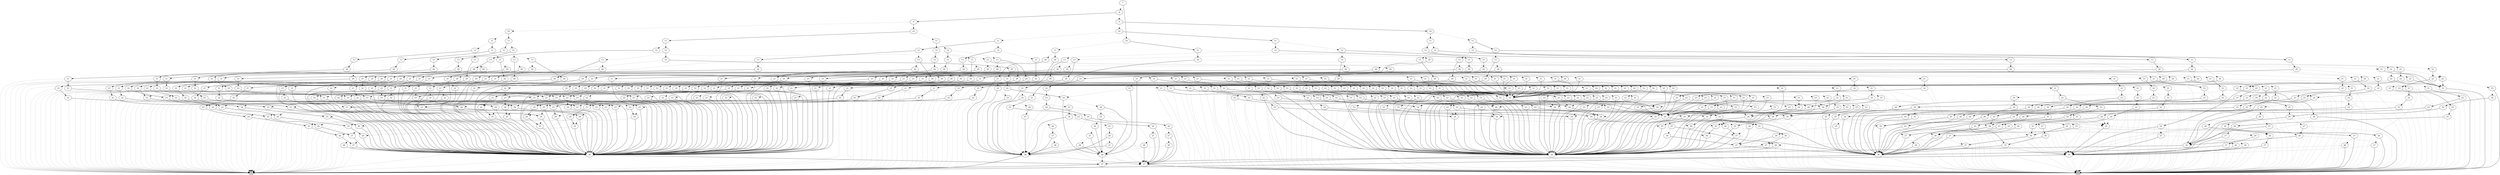 digraph G {
0 [shape=box, label="0", style=filled, shape=box, height=0.3, width=0.3];
1 [shape=box, label="1", style=filled, shape=box, height=0.3, width=0.3];
16579 [label="7"];
16579 -> 16548 [style=dotted];
16579 -> 16578 [style=filled];
16548 [label="8"];
16548 -> 16436 [style=dotted];
16548 -> 16547 [style=filled];
16436 [label="9"];
16436 -> 16380 [style=dotted];
16436 -> 16435 [style=filled];
16380 [label="10"];
16380 -> 16352 [style=dotted];
16380 -> 16379 [style=filled];
16352 [label="11"];
16352 -> 16338 [style=dotted];
16352 -> 16351 [style=filled];
16338 [label="12"];
16338 -> 16330 [style=dotted];
16338 -> 16337 [style=filled];
16330 [label="13"];
16330 -> 16327 [style=dotted];
16330 -> 16329 [style=filled];
16327 [label="20"];
16327 -> 14779 [style=dotted];
16327 -> 16326 [style=filled];
14779 [label="21"];
14779 -> 14772 [style=dotted];
14779 -> 14778 [style=filled];
14772 [label="22"];
14772 -> 14771 [style=dotted];
14772 -> 7104 [style=filled];
14771 [label="23"];
14771 -> 14770 [style=dotted];
14771 -> 7104 [style=filled];
14770 [label="24"];
14770 -> 14769 [style=dotted];
14770 -> 7104 [style=filled];
14769 [label="25"];
14769 -> 14768 [style=dotted];
14769 -> 7104 [style=filled];
14768 [label="26"];
14768 -> 14767 [style=dotted];
14768 -> 7104 [style=filled];
14767 [label="27"];
14767 -> 14693 [style=dotted];
14767 -> 7104 [style=filled];
14693 [label="28"];
14693 -> 0 [style=dotted];
14693 -> 7104 [style=filled];
7104 [label="36"];
7104 -> 0 [style=dotted];
7104 -> 77 [style=filled];
77 [label="37"];
77 -> 1 [style=dotted];
77 -> 0 [style=filled];
14778 [label="22"];
14778 -> 7104 [style=dotted];
14778 -> 14777 [style=filled];
14777 [label="23"];
14777 -> 7104 [style=dotted];
14777 -> 14776 [style=filled];
14776 [label="24"];
14776 -> 14775 [style=dotted];
14776 -> 74 [style=filled];
14775 [label="25"];
14775 -> 14774 [style=dotted];
14775 -> 74 [style=filled];
14774 [label="26"];
14774 -> 7104 [style=dotted];
14774 -> 14773 [style=filled];
14773 [label="27"];
14773 -> 7104 [style=dotted];
14773 -> 74 [style=filled];
74 [label="36"];
74 -> 0 [style=dotted];
74 -> 1 [style=filled];
16326 [label="21"];
16326 -> 16325 [style=dotted];
16326 -> 8288 [style=filled];
16325 [label="22"];
16325 -> 16324 [style=dotted];
16325 -> 8288 [style=filled];
16324 [label="23"];
16324 -> 16323 [style=dotted];
16324 -> 8288 [style=filled];
16323 [label="24"];
16323 -> 16322 [style=dotted];
16323 -> 8288 [style=filled];
16322 [label="25"];
16322 -> 16321 [style=dotted];
16322 -> 8288 [style=filled];
16321 [label="26"];
16321 -> 16320 [style=dotted];
16321 -> 8288 [style=filled];
16320 [label="27"];
16320 -> 16319 [style=dotted];
16320 -> 8288 [style=filled];
16319 [label="28"];
16319 -> 8279 [style=dotted];
16319 -> 8288 [style=filled];
8279 [label="36"];
8279 -> 77 [style=dotted];
8279 -> 1 [style=filled];
8288 [label="36"];
8288 -> 77 [style=dotted];
8288 -> 76 [style=filled];
76 [label="37"];
76 -> 0 [style=dotted];
76 -> 1 [style=filled];
16329 [label="20"];
16329 -> 14795 [style=dotted];
16329 -> 16328 [style=filled];
14795 [label="21"];
14795 -> 14794 [style=dotted];
14795 -> 14778 [style=filled];
14794 [label="22"];
14794 -> 14793 [style=dotted];
14794 -> 7104 [style=filled];
14793 [label="23"];
14793 -> 14792 [style=dotted];
14793 -> 7104 [style=filled];
14792 [label="24"];
14792 -> 14791 [style=dotted];
14792 -> 7104 [style=filled];
14791 [label="25"];
14791 -> 14790 [style=dotted];
14791 -> 7104 [style=filled];
14790 [label="26"];
14790 -> 14789 [style=dotted];
14790 -> 7104 [style=filled];
14789 [label="27"];
14789 -> 0 [style=dotted];
14789 -> 7104 [style=filled];
16328 [label="21"];
16328 -> 15425 [style=dotted];
16328 -> 7324 [style=filled];
15425 [label="22"];
15425 -> 15424 [style=dotted];
15425 -> 7324 [style=filled];
15424 [label="23"];
15424 -> 15423 [style=dotted];
15424 -> 7324 [style=filled];
15423 [label="24"];
15423 -> 15422 [style=dotted];
15423 -> 7324 [style=filled];
15422 [label="25"];
15422 -> 15421 [style=dotted];
15422 -> 7324 [style=filled];
15421 [label="26"];
15421 -> 15420 [style=dotted];
15421 -> 7324 [style=filled];
15420 [label="27"];
15420 -> 1 [style=dotted];
15420 -> 7324 [style=filled];
7324 [label="36"];
7324 -> 1 [style=dotted];
7324 -> 76 [style=filled];
16337 [label="13"];
16337 -> 16333 [style=dotted];
16337 -> 16336 [style=filled];
16333 [label="20"];
16333 -> 14811 [style=dotted];
16333 -> 16332 [style=filled];
14811 [label="21"];
14811 -> 0 [style=dotted];
14811 -> 14810 [style=filled];
14810 [label="22"];
14810 -> 0 [style=dotted];
14810 -> 14809 [style=filled];
14809 [label="23"];
14809 -> 0 [style=dotted];
14809 -> 14808 [style=filled];
14808 [label="24"];
14808 -> 12520 [style=dotted];
14808 -> 14807 [style=filled];
12520 [label="25"];
12520 -> 12519 [style=dotted];
12520 -> 1317 [style=filled];
12519 [label="26"];
12519 -> 0 [style=dotted];
12519 -> 12518 [style=filled];
12518 [label="27"];
12518 -> 0 [style=dotted];
12518 -> 1317 [style=filled];
1317 [label="36"];
1317 -> 0 [style=dotted];
1317 -> 76 [style=filled];
14807 [label="25"];
14807 -> 1317 [style=dotted];
14807 -> 14806 [style=filled];
14806 [label="26"];
14806 -> 1317 [style=dotted];
14806 -> 14805 [style=filled];
14805 [label="27"];
14805 -> 1317 [style=dotted];
14805 -> 74 [style=filled];
16332 [label="21"];
16332 -> 1 [style=dotted];
16332 -> 16331 [style=filled];
16331 [label="22"];
16331 -> 1 [style=dotted];
16331 -> 15964 [style=filled];
15964 [label="23"];
15964 -> 1 [style=dotted];
15964 -> 15731 [style=filled];
15731 [label="24"];
15731 -> 1 [style=dotted];
15731 -> 15572 [style=filled];
15572 [label="25"];
15572 -> 1 [style=dotted];
15572 -> 15479 [style=filled];
15479 [label="26"];
15479 -> 1 [style=dotted];
15479 -> 15420 [style=filled];
16336 [label="20"];
16336 -> 14826 [style=dotted];
16336 -> 16335 [style=filled];
14826 [label="21"];
14826 -> 0 [style=dotted];
14826 -> 14825 [style=filled];
14825 [label="22"];
14825 -> 0 [style=dotted];
14825 -> 14824 [style=filled];
14824 [label="23"];
14824 -> 0 [style=dotted];
14824 -> 14823 [style=filled];
14823 [label="24"];
14823 -> 12520 [style=dotted];
14823 -> 14822 [style=filled];
14822 [label="25"];
14822 -> 1317 [style=dotted];
14822 -> 14821 [style=filled];
14821 [label="26"];
14821 -> 1317 [style=dotted];
14821 -> 14820 [style=filled];
14820 [label="27"];
14820 -> 14819 [style=dotted];
14820 -> 74 [style=filled];
14819 [label="28"];
14819 -> 1317 [style=dotted];
14819 -> 74 [style=filled];
16335 [label="21"];
16335 -> 1 [style=dotted];
16335 -> 16334 [style=filled];
16334 [label="22"];
16334 -> 1 [style=dotted];
16334 -> 15958 [style=filled];
15958 [label="23"];
15958 -> 1 [style=dotted];
15958 -> 15723 [style=filled];
15723 [label="24"];
15723 -> 1 [style=dotted];
15723 -> 15562 [style=filled];
15562 [label="25"];
15562 -> 1 [style=dotted];
15562 -> 15467 [style=filled];
15467 [label="26"];
15467 -> 1 [style=dotted];
15467 -> 15398 [style=filled];
15398 [label="27"];
15398 -> 14703 [style=dotted];
15398 -> 7324 [style=filled];
14703 [label="28"];
14703 -> 1 [style=dotted];
14703 -> 7324 [style=filled];
16351 [label="12"];
16351 -> 16343 [style=dotted];
16351 -> 16350 [style=filled];
16343 [label="13"];
16343 -> 16340 [style=dotted];
16343 -> 16342 [style=filled];
16340 [label="20"];
16340 -> 14841 [style=dotted];
16340 -> 16339 [style=filled];
14841 [label="21"];
14841 -> 14840 [style=dotted];
14841 -> 14778 [style=filled];
14840 [label="22"];
14840 -> 14839 [style=dotted];
14840 -> 7104 [style=filled];
14839 [label="23"];
14839 -> 14838 [style=dotted];
14839 -> 7104 [style=filled];
14838 [label="24"];
14838 -> 14837 [style=dotted];
14838 -> 7104 [style=filled];
14837 [label="25"];
14837 -> 14836 [style=dotted];
14837 -> 7104 [style=filled];
14836 [label="26"];
14836 -> 0 [style=dotted];
14836 -> 14767 [style=filled];
16339 [label="21"];
16339 -> 15471 [style=dotted];
16339 -> 7324 [style=filled];
15471 [label="22"];
15471 -> 15470 [style=dotted];
15471 -> 7324 [style=filled];
15470 [label="23"];
15470 -> 15469 [style=dotted];
15470 -> 7324 [style=filled];
15469 [label="24"];
15469 -> 15468 [style=dotted];
15469 -> 7324 [style=filled];
15468 [label="25"];
15468 -> 15467 [style=dotted];
15468 -> 7324 [style=filled];
16342 [label="20"];
16342 -> 14853 [style=dotted];
16342 -> 16341 [style=filled];
14853 [label="21"];
14853 -> 14852 [style=dotted];
14853 -> 14778 [style=filled];
14852 [label="22"];
14852 -> 14851 [style=dotted];
14852 -> 7104 [style=filled];
14851 [label="23"];
14851 -> 14850 [style=dotted];
14851 -> 7104 [style=filled];
14850 [label="24"];
14850 -> 14849 [style=dotted];
14850 -> 7104 [style=filled];
14849 [label="25"];
14849 -> 14848 [style=dotted];
14849 -> 7104 [style=filled];
14848 [label="26"];
14848 -> 0 [style=dotted];
14848 -> 14789 [style=filled];
16341 [label="21"];
16341 -> 15483 [style=dotted];
16341 -> 7324 [style=filled];
15483 [label="22"];
15483 -> 15482 [style=dotted];
15483 -> 7324 [style=filled];
15482 [label="23"];
15482 -> 15481 [style=dotted];
15482 -> 7324 [style=filled];
15481 [label="24"];
15481 -> 15480 [style=dotted];
15481 -> 7324 [style=filled];
15480 [label="25"];
15480 -> 15479 [style=dotted];
15480 -> 7324 [style=filled];
16350 [label="13"];
16350 -> 16346 [style=dotted];
16350 -> 16349 [style=filled];
16346 [label="20"];
16346 -> 14866 [style=dotted];
16346 -> 16345 [style=filled];
14866 [label="21"];
14866 -> 0 [style=dotted];
14866 -> 14865 [style=filled];
14865 [label="22"];
14865 -> 0 [style=dotted];
14865 -> 14864 [style=filled];
14864 [label="23"];
14864 -> 0 [style=dotted];
14864 -> 14863 [style=filled];
14863 [label="24"];
14863 -> 12520 [style=dotted];
14863 -> 14862 [style=filled];
14862 [label="25"];
14862 -> 1317 [style=dotted];
14862 -> 14861 [style=filled];
14861 [label="26"];
14861 -> 14805 [style=dotted];
14861 -> 74 [style=filled];
16345 [label="21"];
16345 -> 1 [style=dotted];
16345 -> 16344 [style=filled];
16344 [label="22"];
16344 -> 1 [style=dotted];
16344 -> 15937 [style=filled];
15937 [label="23"];
15937 -> 1 [style=dotted];
15937 -> 15690 [style=filled];
15690 [label="24"];
15690 -> 1 [style=dotted];
15690 -> 15529 [style=filled];
15529 [label="25"];
15529 -> 1 [style=dotted];
15529 -> 15421 [style=filled];
16349 [label="20"];
16349 -> 14878 [style=dotted];
16349 -> 16348 [style=filled];
14878 [label="21"];
14878 -> 0 [style=dotted];
14878 -> 14877 [style=filled];
14877 [label="22"];
14877 -> 0 [style=dotted];
14877 -> 14876 [style=filled];
14876 [label="23"];
14876 -> 0 [style=dotted];
14876 -> 14875 [style=filled];
14875 [label="24"];
14875 -> 12520 [style=dotted];
14875 -> 14874 [style=filled];
14874 [label="25"];
14874 -> 1317 [style=dotted];
14874 -> 14873 [style=filled];
14873 [label="26"];
14873 -> 14820 [style=dotted];
14873 -> 74 [style=filled];
16348 [label="21"];
16348 -> 1 [style=dotted];
16348 -> 16347 [style=filled];
16347 [label="22"];
16347 -> 1 [style=dotted];
16347 -> 15931 [style=filled];
15931 [label="23"];
15931 -> 1 [style=dotted];
15931 -> 15682 [style=filled];
15682 [label="24"];
15682 -> 1 [style=dotted];
15682 -> 15519 [style=filled];
15519 [label="25"];
15519 -> 1 [style=dotted];
15519 -> 15399 [style=filled];
15399 [label="26"];
15399 -> 15398 [style=dotted];
15399 -> 7324 [style=filled];
16379 [label="11"];
16379 -> 16365 [style=dotted];
16379 -> 16378 [style=filled];
16365 [label="12"];
16365 -> 16357 [style=dotted];
16365 -> 16364 [style=filled];
16357 [label="13"];
16357 -> 16354 [style=dotted];
16357 -> 16356 [style=filled];
16354 [label="20"];
16354 -> 14892 [style=dotted];
16354 -> 16353 [style=filled];
14892 [label="21"];
14892 -> 14891 [style=dotted];
14892 -> 14778 [style=filled];
14891 [label="22"];
14891 -> 14890 [style=dotted];
14891 -> 7104 [style=filled];
14890 [label="23"];
14890 -> 14889 [style=dotted];
14890 -> 7104 [style=filled];
14889 [label="24"];
14889 -> 14888 [style=dotted];
14889 -> 7104 [style=filled];
14888 [label="25"];
14888 -> 0 [style=dotted];
14888 -> 14768 [style=filled];
16353 [label="21"];
16353 -> 15522 [style=dotted];
16353 -> 7324 [style=filled];
15522 [label="22"];
15522 -> 15521 [style=dotted];
15522 -> 7324 [style=filled];
15521 [label="23"];
15521 -> 15520 [style=dotted];
15521 -> 7324 [style=filled];
15520 [label="24"];
15520 -> 15519 [style=dotted];
15520 -> 7324 [style=filled];
16356 [label="20"];
16356 -> 14902 [style=dotted];
16356 -> 16355 [style=filled];
14902 [label="21"];
14902 -> 14901 [style=dotted];
14902 -> 14778 [style=filled];
14901 [label="22"];
14901 -> 14900 [style=dotted];
14901 -> 7104 [style=filled];
14900 [label="23"];
14900 -> 14899 [style=dotted];
14900 -> 7104 [style=filled];
14899 [label="24"];
14899 -> 14898 [style=dotted];
14899 -> 7104 [style=filled];
14898 [label="25"];
14898 -> 0 [style=dotted];
14898 -> 14790 [style=filled];
16355 [label="21"];
16355 -> 15532 [style=dotted];
16355 -> 7324 [style=filled];
15532 [label="22"];
15532 -> 15531 [style=dotted];
15532 -> 7324 [style=filled];
15531 [label="23"];
15531 -> 15530 [style=dotted];
15531 -> 7324 [style=filled];
15530 [label="24"];
15530 -> 15529 [style=dotted];
15530 -> 7324 [style=filled];
16364 [label="13"];
16364 -> 16360 [style=dotted];
16364 -> 16363 [style=filled];
16360 [label="20"];
16360 -> 14913 [style=dotted];
16360 -> 16359 [style=filled];
14913 [label="21"];
14913 -> 0 [style=dotted];
14913 -> 14912 [style=filled];
14912 [label="22"];
14912 -> 0 [style=dotted];
14912 -> 14911 [style=filled];
14911 [label="23"];
14911 -> 0 [style=dotted];
14911 -> 14910 [style=filled];
14910 [label="24"];
14910 -> 12520 [style=dotted];
14910 -> 14909 [style=filled];
14909 [label="25"];
14909 -> 14806 [style=dotted];
14909 -> 74 [style=filled];
16359 [label="21"];
16359 -> 1 [style=dotted];
16359 -> 16358 [style=filled];
16358 [label="22"];
16358 -> 1 [style=dotted];
16358 -> 15909 [style=filled];
15909 [label="23"];
15909 -> 1 [style=dotted];
15909 -> 15652 [style=filled];
15652 [label="24"];
15652 -> 1 [style=dotted];
15652 -> 15480 [style=filled];
16363 [label="20"];
16363 -> 14923 [style=dotted];
16363 -> 16362 [style=filled];
14923 [label="21"];
14923 -> 0 [style=dotted];
14923 -> 14922 [style=filled];
14922 [label="22"];
14922 -> 0 [style=dotted];
14922 -> 14921 [style=filled];
14921 [label="23"];
14921 -> 0 [style=dotted];
14921 -> 14920 [style=filled];
14920 [label="24"];
14920 -> 12520 [style=dotted];
14920 -> 14919 [style=filled];
14919 [label="25"];
14919 -> 14821 [style=dotted];
14919 -> 74 [style=filled];
16362 [label="21"];
16362 -> 1 [style=dotted];
16362 -> 16361 [style=filled];
16361 [label="22"];
16361 -> 1 [style=dotted];
16361 -> 15903 [style=filled];
15903 [label="23"];
15903 -> 1 [style=dotted];
15903 -> 15644 [style=filled];
15644 [label="24"];
15644 -> 1 [style=dotted];
15644 -> 15468 [style=filled];
16378 [label="12"];
16378 -> 16370 [style=dotted];
16378 -> 16377 [style=filled];
16370 [label="13"];
16370 -> 16367 [style=dotted];
16370 -> 16369 [style=filled];
16367 [label="20"];
16367 -> 14935 [style=dotted];
16367 -> 16366 [style=filled];
14935 [label="21"];
14935 -> 14934 [style=dotted];
14935 -> 14778 [style=filled];
14934 [label="22"];
14934 -> 14933 [style=dotted];
14934 -> 7104 [style=filled];
14933 [label="23"];
14933 -> 14932 [style=dotted];
14933 -> 7104 [style=filled];
14932 [label="24"];
14932 -> 14931 [style=dotted];
14932 -> 7104 [style=filled];
14931 [label="25"];
14931 -> 0 [style=dotted];
14931 -> 14836 [style=filled];
16366 [label="21"];
16366 -> 15565 [style=dotted];
16366 -> 7324 [style=filled];
15565 [label="22"];
15565 -> 15564 [style=dotted];
15565 -> 7324 [style=filled];
15564 [label="23"];
15564 -> 15563 [style=dotted];
15564 -> 7324 [style=filled];
15563 [label="24"];
15563 -> 15562 [style=dotted];
15563 -> 7324 [style=filled];
16369 [label="20"];
16369 -> 14945 [style=dotted];
16369 -> 16368 [style=filled];
14945 [label="21"];
14945 -> 14944 [style=dotted];
14945 -> 14778 [style=filled];
14944 [label="22"];
14944 -> 14943 [style=dotted];
14944 -> 7104 [style=filled];
14943 [label="23"];
14943 -> 14942 [style=dotted];
14943 -> 7104 [style=filled];
14942 [label="24"];
14942 -> 14941 [style=dotted];
14942 -> 7104 [style=filled];
14941 [label="25"];
14941 -> 0 [style=dotted];
14941 -> 14848 [style=filled];
16368 [label="21"];
16368 -> 15575 [style=dotted];
16368 -> 7324 [style=filled];
15575 [label="22"];
15575 -> 15574 [style=dotted];
15575 -> 7324 [style=filled];
15574 [label="23"];
15574 -> 15573 [style=dotted];
15574 -> 7324 [style=filled];
15573 [label="24"];
15573 -> 15572 [style=dotted];
15573 -> 7324 [style=filled];
16377 [label="13"];
16377 -> 16373 [style=dotted];
16377 -> 16376 [style=filled];
16373 [label="20"];
16373 -> 14956 [style=dotted];
16373 -> 16372 [style=filled];
14956 [label="21"];
14956 -> 0 [style=dotted];
14956 -> 14955 [style=filled];
14955 [label="22"];
14955 -> 0 [style=dotted];
14955 -> 14954 [style=filled];
14954 [label="23"];
14954 -> 0 [style=dotted];
14954 -> 14953 [style=filled];
14953 [label="24"];
14953 -> 12520 [style=dotted];
14953 -> 14952 [style=filled];
14952 [label="25"];
14952 -> 14861 [style=dotted];
14952 -> 74 [style=filled];
16372 [label="21"];
16372 -> 1 [style=dotted];
16372 -> 16371 [style=filled];
16371 [label="22"];
16371 -> 1 [style=dotted];
16371 -> 15882 [style=filled];
15882 [label="23"];
15882 -> 1 [style=dotted];
15882 -> 15615 [style=filled];
15615 [label="24"];
15615 -> 1 [style=dotted];
15615 -> 15422 [style=filled];
16376 [label="20"];
16376 -> 14966 [style=dotted];
16376 -> 16375 [style=filled];
14966 [label="21"];
14966 -> 0 [style=dotted];
14966 -> 14965 [style=filled];
14965 [label="22"];
14965 -> 0 [style=dotted];
14965 -> 14964 [style=filled];
14964 [label="23"];
14964 -> 0 [style=dotted];
14964 -> 14963 [style=filled];
14963 [label="24"];
14963 -> 12520 [style=dotted];
14963 -> 14962 [style=filled];
14962 [label="25"];
14962 -> 14873 [style=dotted];
14962 -> 74 [style=filled];
16375 [label="21"];
16375 -> 1 [style=dotted];
16375 -> 16374 [style=filled];
16374 [label="22"];
16374 -> 1 [style=dotted];
16374 -> 15876 [style=filled];
15876 [label="23"];
15876 -> 1 [style=dotted];
15876 -> 15607 [style=filled];
15607 [label="24"];
15607 -> 1 [style=dotted];
15607 -> 15400 [style=filled];
15400 [label="25"];
15400 -> 15399 [style=dotted];
15400 -> 7324 [style=filled];
16435 [label="10"];
16435 -> 16407 [style=dotted];
16435 -> 16434 [style=filled];
16407 [label="11"];
16407 -> 16393 [style=dotted];
16407 -> 16406 [style=filled];
16393 [label="12"];
16393 -> 16385 [style=dotted];
16393 -> 16392 [style=filled];
16385 [label="13"];
16385 -> 16382 [style=dotted];
16385 -> 16384 [style=filled];
16382 [label="20"];
16382 -> 14979 [style=dotted];
16382 -> 16381 [style=filled];
14979 [label="21"];
14979 -> 14978 [style=dotted];
14979 -> 14778 [style=filled];
14978 [label="22"];
14978 -> 14977 [style=dotted];
14978 -> 7104 [style=filled];
14977 [label="23"];
14977 -> 14976 [style=dotted];
14977 -> 7104 [style=filled];
14976 [label="24"];
14976 -> 0 [style=dotted];
14976 -> 14769 [style=filled];
16381 [label="21"];
16381 -> 15609 [style=dotted];
16381 -> 7324 [style=filled];
15609 [label="22"];
15609 -> 15608 [style=dotted];
15609 -> 7324 [style=filled];
15608 [label="23"];
15608 -> 15607 [style=dotted];
15608 -> 7324 [style=filled];
16384 [label="20"];
16384 -> 14987 [style=dotted];
16384 -> 16383 [style=filled];
14987 [label="21"];
14987 -> 14986 [style=dotted];
14987 -> 14778 [style=filled];
14986 [label="22"];
14986 -> 14985 [style=dotted];
14986 -> 7104 [style=filled];
14985 [label="23"];
14985 -> 14984 [style=dotted];
14985 -> 7104 [style=filled];
14984 [label="24"];
14984 -> 0 [style=dotted];
14984 -> 14791 [style=filled];
16383 [label="21"];
16383 -> 15617 [style=dotted];
16383 -> 7324 [style=filled];
15617 [label="22"];
15617 -> 15616 [style=dotted];
15617 -> 7324 [style=filled];
15616 [label="23"];
15616 -> 15615 [style=dotted];
15616 -> 7324 [style=filled];
16392 [label="13"];
16392 -> 16388 [style=dotted];
16392 -> 16391 [style=filled];
16388 [label="20"];
16388 -> 14997 [style=dotted];
16388 -> 16387 [style=filled];
14997 [label="21"];
14997 -> 0 [style=dotted];
14997 -> 14996 [style=filled];
14996 [label="22"];
14996 -> 0 [style=dotted];
14996 -> 14995 [style=filled];
14995 [label="23"];
14995 -> 0 [style=dotted];
14995 -> 14994 [style=filled];
14994 [label="24"];
14994 -> 14993 [style=dotted];
14994 -> 74 [style=filled];
14993 [label="25"];
14993 -> 12519 [style=dotted];
14993 -> 14806 [style=filled];
16387 [label="21"];
16387 -> 1 [style=dotted];
16387 -> 16386 [style=filled];
16386 [label="22"];
16386 -> 1 [style=dotted];
16386 -> 15853 [style=filled];
15853 [label="23"];
15853 -> 1 [style=dotted];
15853 -> 15573 [style=filled];
16391 [label="20"];
16391 -> 15006 [style=dotted];
16391 -> 16390 [style=filled];
15006 [label="21"];
15006 -> 0 [style=dotted];
15006 -> 15005 [style=filled];
15005 [label="22"];
15005 -> 0 [style=dotted];
15005 -> 15004 [style=filled];
15004 [label="23"];
15004 -> 0 [style=dotted];
15004 -> 15003 [style=filled];
15003 [label="24"];
15003 -> 15002 [style=dotted];
15003 -> 74 [style=filled];
15002 [label="25"];
15002 -> 12519 [style=dotted];
15002 -> 14821 [style=filled];
16390 [label="21"];
16390 -> 1 [style=dotted];
16390 -> 16389 [style=filled];
16389 [label="22"];
16389 -> 1 [style=dotted];
16389 -> 15847 [style=filled];
15847 [label="23"];
15847 -> 1 [style=dotted];
15847 -> 15563 [style=filled];
16406 [label="12"];
16406 -> 16398 [style=dotted];
16406 -> 16405 [style=filled];
16398 [label="13"];
16398 -> 16395 [style=dotted];
16398 -> 16397 [style=filled];
16395 [label="20"];
16395 -> 15016 [style=dotted];
16395 -> 16394 [style=filled];
15016 [label="21"];
15016 -> 15015 [style=dotted];
15016 -> 14778 [style=filled];
15015 [label="22"];
15015 -> 15014 [style=dotted];
15015 -> 7104 [style=filled];
15014 [label="23"];
15014 -> 15013 [style=dotted];
15014 -> 7104 [style=filled];
15013 [label="24"];
15013 -> 0 [style=dotted];
15013 -> 14837 [style=filled];
16394 [label="21"];
16394 -> 15646 [style=dotted];
16394 -> 7324 [style=filled];
15646 [label="22"];
15646 -> 15645 [style=dotted];
15646 -> 7324 [style=filled];
15645 [label="23"];
15645 -> 15644 [style=dotted];
15645 -> 7324 [style=filled];
16397 [label="20"];
16397 -> 15024 [style=dotted];
16397 -> 16396 [style=filled];
15024 [label="21"];
15024 -> 15023 [style=dotted];
15024 -> 14778 [style=filled];
15023 [label="22"];
15023 -> 15022 [style=dotted];
15023 -> 7104 [style=filled];
15022 [label="23"];
15022 -> 15021 [style=dotted];
15022 -> 7104 [style=filled];
15021 [label="24"];
15021 -> 0 [style=dotted];
15021 -> 14849 [style=filled];
16396 [label="21"];
16396 -> 15654 [style=dotted];
16396 -> 7324 [style=filled];
15654 [label="22"];
15654 -> 15653 [style=dotted];
15654 -> 7324 [style=filled];
15653 [label="23"];
15653 -> 15652 [style=dotted];
15653 -> 7324 [style=filled];
16405 [label="13"];
16405 -> 16401 [style=dotted];
16405 -> 16404 [style=filled];
16401 [label="20"];
16401 -> 15034 [style=dotted];
16401 -> 16400 [style=filled];
15034 [label="21"];
15034 -> 0 [style=dotted];
15034 -> 15033 [style=filled];
15033 [label="22"];
15033 -> 0 [style=dotted];
15033 -> 15032 [style=filled];
15032 [label="23"];
15032 -> 0 [style=dotted];
15032 -> 15031 [style=filled];
15031 [label="24"];
15031 -> 15030 [style=dotted];
15031 -> 74 [style=filled];
15030 [label="25"];
15030 -> 12519 [style=dotted];
15030 -> 14861 [style=filled];
16400 [label="21"];
16400 -> 1 [style=dotted];
16400 -> 16399 [style=filled];
16399 [label="22"];
16399 -> 1 [style=dotted];
16399 -> 15826 [style=filled];
15826 [label="23"];
15826 -> 1 [style=dotted];
15826 -> 15530 [style=filled];
16404 [label="20"];
16404 -> 15043 [style=dotted];
16404 -> 16403 [style=filled];
15043 [label="21"];
15043 -> 0 [style=dotted];
15043 -> 15042 [style=filled];
15042 [label="22"];
15042 -> 0 [style=dotted];
15042 -> 15041 [style=filled];
15041 [label="23"];
15041 -> 0 [style=dotted];
15041 -> 15040 [style=filled];
15040 [label="24"];
15040 -> 15039 [style=dotted];
15040 -> 74 [style=filled];
15039 [label="25"];
15039 -> 12519 [style=dotted];
15039 -> 14873 [style=filled];
16403 [label="21"];
16403 -> 1 [style=dotted];
16403 -> 16402 [style=filled];
16402 [label="22"];
16402 -> 1 [style=dotted];
16402 -> 15820 [style=filled];
15820 [label="23"];
15820 -> 1 [style=dotted];
15820 -> 15520 [style=filled];
16434 [label="11"];
16434 -> 16420 [style=dotted];
16434 -> 16433 [style=filled];
16420 [label="12"];
16420 -> 16412 [style=dotted];
16420 -> 16419 [style=filled];
16412 [label="13"];
16412 -> 16409 [style=dotted];
16412 -> 16411 [style=filled];
16409 [label="20"];
16409 -> 15054 [style=dotted];
16409 -> 16408 [style=filled];
15054 [label="21"];
15054 -> 15053 [style=dotted];
15054 -> 14778 [style=filled];
15053 [label="22"];
15053 -> 15052 [style=dotted];
15053 -> 7104 [style=filled];
15052 [label="23"];
15052 -> 15051 [style=dotted];
15052 -> 7104 [style=filled];
15051 [label="24"];
15051 -> 0 [style=dotted];
15051 -> 14888 [style=filled];
16408 [label="21"];
16408 -> 15684 [style=dotted];
16408 -> 7324 [style=filled];
15684 [label="22"];
15684 -> 15683 [style=dotted];
15684 -> 7324 [style=filled];
15683 [label="23"];
15683 -> 15682 [style=dotted];
15683 -> 7324 [style=filled];
16411 [label="20"];
16411 -> 15062 [style=dotted];
16411 -> 16410 [style=filled];
15062 [label="21"];
15062 -> 15061 [style=dotted];
15062 -> 14778 [style=filled];
15061 [label="22"];
15061 -> 15060 [style=dotted];
15061 -> 7104 [style=filled];
15060 [label="23"];
15060 -> 15059 [style=dotted];
15060 -> 7104 [style=filled];
15059 [label="24"];
15059 -> 0 [style=dotted];
15059 -> 14898 [style=filled];
16410 [label="21"];
16410 -> 15692 [style=dotted];
16410 -> 7324 [style=filled];
15692 [label="22"];
15692 -> 15691 [style=dotted];
15692 -> 7324 [style=filled];
15691 [label="23"];
15691 -> 15690 [style=dotted];
15691 -> 7324 [style=filled];
16419 [label="13"];
16419 -> 16415 [style=dotted];
16419 -> 16418 [style=filled];
16415 [label="20"];
16415 -> 15074 [style=dotted];
16415 -> 16414 [style=filled];
15074 [label="21"];
15074 -> 0 [style=dotted];
15074 -> 15073 [style=filled];
15073 [label="22"];
15073 -> 0 [style=dotted];
15073 -> 15072 [style=filled];
15072 [label="23"];
15072 -> 0 [style=dotted];
15072 -> 15071 [style=filled];
15071 [label="24"];
15071 -> 15070 [style=dotted];
15071 -> 74 [style=filled];
15070 [label="25"];
15070 -> 15069 [style=dotted];
15070 -> 74 [style=filled];
15069 [label="26"];
15069 -> 0 [style=dotted];
15069 -> 15068 [style=filled];
15068 [label="27"];
15068 -> 0 [style=dotted];
15068 -> 74 [style=filled];
16414 [label="21"];
16414 -> 1 [style=dotted];
16414 -> 16413 [style=filled];
16413 [label="22"];
16413 -> 1 [style=dotted];
16413 -> 15798 [style=filled];
15798 [label="23"];
15798 -> 1 [style=dotted];
15798 -> 15481 [style=filled];
16418 [label="20"];
16418 -> 15085 [style=dotted];
16418 -> 16417 [style=filled];
15085 [label="21"];
15085 -> 0 [style=dotted];
15085 -> 15084 [style=filled];
15084 [label="22"];
15084 -> 0 [style=dotted];
15084 -> 15083 [style=filled];
15083 [label="23"];
15083 -> 0 [style=dotted];
15083 -> 15082 [style=filled];
15082 [label="24"];
15082 -> 15081 [style=dotted];
15082 -> 74 [style=filled];
15081 [label="25"];
15081 -> 15080 [style=dotted];
15081 -> 74 [style=filled];
15080 [label="26"];
15080 -> 0 [style=dotted];
15080 -> 15079 [style=filled];
15079 [label="27"];
15079 -> 14693 [style=dotted];
15079 -> 74 [style=filled];
16417 [label="21"];
16417 -> 1 [style=dotted];
16417 -> 16416 [style=filled];
16416 [label="22"];
16416 -> 1 [style=dotted];
16416 -> 15792 [style=filled];
15792 [label="23"];
15792 -> 1 [style=dotted];
15792 -> 15469 [style=filled];
16433 [label="12"];
16433 -> 16425 [style=dotted];
16433 -> 16432 [style=filled];
16425 [label="13"];
16425 -> 16422 [style=dotted];
16425 -> 16424 [style=filled];
16422 [label="20"];
16422 -> 15095 [style=dotted];
16422 -> 16421 [style=filled];
15095 [label="21"];
15095 -> 15094 [style=dotted];
15095 -> 14778 [style=filled];
15094 [label="22"];
15094 -> 15093 [style=dotted];
15094 -> 7104 [style=filled];
15093 [label="23"];
15093 -> 15092 [style=dotted];
15093 -> 7104 [style=filled];
15092 [label="24"];
15092 -> 0 [style=dotted];
15092 -> 14931 [style=filled];
16421 [label="21"];
16421 -> 15725 [style=dotted];
16421 -> 7324 [style=filled];
15725 [label="22"];
15725 -> 15724 [style=dotted];
15725 -> 7324 [style=filled];
15724 [label="23"];
15724 -> 15723 [style=dotted];
15724 -> 7324 [style=filled];
16424 [label="20"];
16424 -> 15103 [style=dotted];
16424 -> 16423 [style=filled];
15103 [label="21"];
15103 -> 15102 [style=dotted];
15103 -> 14778 [style=filled];
15102 [label="22"];
15102 -> 15101 [style=dotted];
15102 -> 7104 [style=filled];
15101 [label="23"];
15101 -> 15100 [style=dotted];
15101 -> 7104 [style=filled];
15100 [label="24"];
15100 -> 0 [style=dotted];
15100 -> 14941 [style=filled];
16423 [label="21"];
16423 -> 15733 [style=dotted];
16423 -> 7324 [style=filled];
15733 [label="22"];
15733 -> 15732 [style=dotted];
15733 -> 7324 [style=filled];
15732 [label="23"];
15732 -> 15731 [style=dotted];
15732 -> 7324 [style=filled];
16432 [label="13"];
16432 -> 16428 [style=dotted];
16432 -> 16431 [style=filled];
16428 [label="20"];
16428 -> 15114 [style=dotted];
16428 -> 16427 [style=filled];
15114 [label="21"];
15114 -> 0 [style=dotted];
15114 -> 15113 [style=filled];
15113 [label="22"];
15113 -> 0 [style=dotted];
15113 -> 15112 [style=filled];
15112 [label="23"];
15112 -> 0 [style=dotted];
15112 -> 15111 [style=filled];
15111 [label="24"];
15111 -> 15110 [style=dotted];
15111 -> 74 [style=filled];
15110 [label="25"];
15110 -> 15109 [style=dotted];
15110 -> 74 [style=filled];
15109 [label="26"];
15109 -> 14789 [style=dotted];
15109 -> 14773 [style=filled];
16427 [label="21"];
16427 -> 1 [style=dotted];
16427 -> 16426 [style=filled];
16426 [label="22"];
16426 -> 1 [style=dotted];
16426 -> 15771 [style=filled];
15771 [label="23"];
15771 -> 1 [style=dotted];
15771 -> 15423 [style=filled];
16431 [label="20"];
16431 -> 15124 [style=dotted];
16431 -> 16430 [style=filled];
15124 [label="21"];
15124 -> 0 [style=dotted];
15124 -> 15123 [style=filled];
15123 [label="22"];
15123 -> 0 [style=dotted];
15123 -> 15122 [style=filled];
15122 [label="23"];
15122 -> 0 [style=dotted];
15122 -> 15121 [style=filled];
15121 [label="24"];
15121 -> 15120 [style=dotted];
15121 -> 74 [style=filled];
15120 [label="25"];
15120 -> 15119 [style=dotted];
15120 -> 74 [style=filled];
15119 [label="26"];
15119 -> 14767 [style=dotted];
15119 -> 14773 [style=filled];
16430 [label="21"];
16430 -> 1 [style=dotted];
16430 -> 16429 [style=filled];
16429 [label="22"];
16429 -> 1 [style=dotted];
16429 -> 15765 [style=filled];
15765 [label="23"];
15765 -> 1 [style=dotted];
15765 -> 15401 [style=filled];
15401 [label="24"];
15401 -> 15400 [style=dotted];
15401 -> 7324 [style=filled];
16547 [label="9"];
16547 -> 16491 [style=dotted];
16547 -> 16546 [style=filled];
16491 [label="10"];
16491 -> 16463 [style=dotted];
16491 -> 16490 [style=filled];
16463 [label="11"];
16463 -> 16449 [style=dotted];
16463 -> 16462 [style=filled];
16449 [label="12"];
16449 -> 16441 [style=dotted];
16449 -> 16448 [style=filled];
16441 [label="13"];
16441 -> 16438 [style=dotted];
16441 -> 16440 [style=filled];
16438 [label="20"];
16438 -> 15136 [style=dotted];
16438 -> 16437 [style=filled];
15136 [label="21"];
15136 -> 15135 [style=dotted];
15136 -> 14778 [style=filled];
15135 [label="22"];
15135 -> 15134 [style=dotted];
15135 -> 7104 [style=filled];
15134 [label="23"];
15134 -> 0 [style=dotted];
15134 -> 14770 [style=filled];
16437 [label="21"];
16437 -> 15766 [style=dotted];
16437 -> 7324 [style=filled];
15766 [label="22"];
15766 -> 15765 [style=dotted];
15766 -> 7324 [style=filled];
16440 [label="20"];
16440 -> 15142 [style=dotted];
16440 -> 16439 [style=filled];
15142 [label="21"];
15142 -> 15141 [style=dotted];
15142 -> 14778 [style=filled];
15141 [label="22"];
15141 -> 15140 [style=dotted];
15141 -> 7104 [style=filled];
15140 [label="23"];
15140 -> 0 [style=dotted];
15140 -> 14792 [style=filled];
16439 [label="21"];
16439 -> 15772 [style=dotted];
16439 -> 7324 [style=filled];
15772 [label="22"];
15772 -> 15771 [style=dotted];
15772 -> 7324 [style=filled];
16448 [label="13"];
16448 -> 16444 [style=dotted];
16448 -> 16447 [style=filled];
16444 [label="20"];
16444 -> 15149 [style=dotted];
16444 -> 16443 [style=filled];
15149 [label="21"];
15149 -> 0 [style=dotted];
15149 -> 15148 [style=filled];
15148 [label="22"];
15148 -> 0 [style=dotted];
15148 -> 15147 [style=filled];
15147 [label="23"];
15147 -> 15100 [style=dotted];
15147 -> 14776 [style=filled];
16443 [label="21"];
16443 -> 1 [style=dotted];
16443 -> 16442 [style=filled];
16442 [label="22"];
16442 -> 1 [style=dotted];
16442 -> 15732 [style=filled];
16447 [label="20"];
16447 -> 15155 [style=dotted];
16447 -> 16446 [style=filled];
15155 [label="21"];
15155 -> 0 [style=dotted];
15155 -> 15154 [style=filled];
15154 [label="22"];
15154 -> 0 [style=dotted];
15154 -> 15153 [style=filled];
15153 [label="23"];
15153 -> 15092 [style=dotted];
15153 -> 14776 [style=filled];
16446 [label="21"];
16446 -> 1 [style=dotted];
16446 -> 16445 [style=filled];
16445 [label="22"];
16445 -> 1 [style=dotted];
16445 -> 15724 [style=filled];
16462 [label="12"];
16462 -> 16454 [style=dotted];
16462 -> 16461 [style=filled];
16454 [label="13"];
16454 -> 16451 [style=dotted];
16454 -> 16453 [style=filled];
16451 [label="20"];
16451 -> 15163 [style=dotted];
16451 -> 16450 [style=filled];
15163 [label="21"];
15163 -> 15162 [style=dotted];
15163 -> 14778 [style=filled];
15162 [label="22"];
15162 -> 15161 [style=dotted];
15162 -> 7104 [style=filled];
15161 [label="23"];
15161 -> 0 [style=dotted];
15161 -> 14838 [style=filled];
16450 [label="21"];
16450 -> 15793 [style=dotted];
16450 -> 7324 [style=filled];
15793 [label="22"];
15793 -> 15792 [style=dotted];
15793 -> 7324 [style=filled];
16453 [label="20"];
16453 -> 15169 [style=dotted];
16453 -> 16452 [style=filled];
15169 [label="21"];
15169 -> 15168 [style=dotted];
15169 -> 14778 [style=filled];
15168 [label="22"];
15168 -> 15167 [style=dotted];
15168 -> 7104 [style=filled];
15167 [label="23"];
15167 -> 0 [style=dotted];
15167 -> 14850 [style=filled];
16452 [label="21"];
16452 -> 15799 [style=dotted];
16452 -> 7324 [style=filled];
15799 [label="22"];
15799 -> 15798 [style=dotted];
15799 -> 7324 [style=filled];
16461 [label="13"];
16461 -> 16457 [style=dotted];
16461 -> 16460 [style=filled];
16457 [label="20"];
16457 -> 15176 [style=dotted];
16457 -> 16456 [style=filled];
15176 [label="21"];
15176 -> 0 [style=dotted];
15176 -> 15175 [style=filled];
15175 [label="22"];
15175 -> 0 [style=dotted];
15175 -> 15174 [style=filled];
15174 [label="23"];
15174 -> 15059 [style=dotted];
15174 -> 14776 [style=filled];
16456 [label="21"];
16456 -> 1 [style=dotted];
16456 -> 16455 [style=filled];
16455 [label="22"];
16455 -> 1 [style=dotted];
16455 -> 15691 [style=filled];
16460 [label="20"];
16460 -> 15182 [style=dotted];
16460 -> 16459 [style=filled];
15182 [label="21"];
15182 -> 0 [style=dotted];
15182 -> 15181 [style=filled];
15181 [label="22"];
15181 -> 0 [style=dotted];
15181 -> 15180 [style=filled];
15180 [label="23"];
15180 -> 15051 [style=dotted];
15180 -> 14776 [style=filled];
16459 [label="21"];
16459 -> 1 [style=dotted];
16459 -> 16458 [style=filled];
16458 [label="22"];
16458 -> 1 [style=dotted];
16458 -> 15683 [style=filled];
16490 [label="11"];
16490 -> 16476 [style=dotted];
16490 -> 16489 [style=filled];
16476 [label="12"];
16476 -> 16468 [style=dotted];
16476 -> 16475 [style=filled];
16468 [label="13"];
16468 -> 16465 [style=dotted];
16468 -> 16467 [style=filled];
16465 [label="20"];
16465 -> 15191 [style=dotted];
16465 -> 16464 [style=filled];
15191 [label="21"];
15191 -> 15190 [style=dotted];
15191 -> 14778 [style=filled];
15190 [label="22"];
15190 -> 15189 [style=dotted];
15190 -> 7104 [style=filled];
15189 [label="23"];
15189 -> 0 [style=dotted];
15189 -> 14889 [style=filled];
16464 [label="21"];
16464 -> 15821 [style=dotted];
16464 -> 7324 [style=filled];
15821 [label="22"];
15821 -> 15820 [style=dotted];
15821 -> 7324 [style=filled];
16467 [label="20"];
16467 -> 15197 [style=dotted];
16467 -> 16466 [style=filled];
15197 [label="21"];
15197 -> 15196 [style=dotted];
15197 -> 14778 [style=filled];
15196 [label="22"];
15196 -> 15195 [style=dotted];
15196 -> 7104 [style=filled];
15195 [label="23"];
15195 -> 0 [style=dotted];
15195 -> 14899 [style=filled];
16466 [label="21"];
16466 -> 15827 [style=dotted];
16466 -> 7324 [style=filled];
15827 [label="22"];
15827 -> 15826 [style=dotted];
15827 -> 7324 [style=filled];
16475 [label="13"];
16475 -> 16471 [style=dotted];
16475 -> 16474 [style=filled];
16471 [label="20"];
16471 -> 15204 [style=dotted];
16471 -> 16470 [style=filled];
15204 [label="21"];
15204 -> 0 [style=dotted];
15204 -> 15203 [style=filled];
15203 [label="22"];
15203 -> 0 [style=dotted];
15203 -> 15202 [style=filled];
15202 [label="23"];
15202 -> 15021 [style=dotted];
15202 -> 14776 [style=filled];
16470 [label="21"];
16470 -> 1 [style=dotted];
16470 -> 16469 [style=filled];
16469 [label="22"];
16469 -> 1 [style=dotted];
16469 -> 15653 [style=filled];
16474 [label="20"];
16474 -> 15210 [style=dotted];
16474 -> 16473 [style=filled];
15210 [label="21"];
15210 -> 0 [style=dotted];
15210 -> 15209 [style=filled];
15209 [label="22"];
15209 -> 0 [style=dotted];
15209 -> 15208 [style=filled];
15208 [label="23"];
15208 -> 15013 [style=dotted];
15208 -> 14776 [style=filled];
16473 [label="21"];
16473 -> 1 [style=dotted];
16473 -> 16472 [style=filled];
16472 [label="22"];
16472 -> 1 [style=dotted];
16472 -> 15645 [style=filled];
16489 [label="12"];
16489 -> 16481 [style=dotted];
16489 -> 16488 [style=filled];
16481 [label="13"];
16481 -> 16478 [style=dotted];
16481 -> 16480 [style=filled];
16478 [label="20"];
16478 -> 15218 [style=dotted];
16478 -> 16477 [style=filled];
15218 [label="21"];
15218 -> 15217 [style=dotted];
15218 -> 14778 [style=filled];
15217 [label="22"];
15217 -> 15216 [style=dotted];
15217 -> 7104 [style=filled];
15216 [label="23"];
15216 -> 0 [style=dotted];
15216 -> 14932 [style=filled];
16477 [label="21"];
16477 -> 15848 [style=dotted];
16477 -> 7324 [style=filled];
15848 [label="22"];
15848 -> 15847 [style=dotted];
15848 -> 7324 [style=filled];
16480 [label="20"];
16480 -> 15224 [style=dotted];
16480 -> 16479 [style=filled];
15224 [label="21"];
15224 -> 15223 [style=dotted];
15224 -> 14778 [style=filled];
15223 [label="22"];
15223 -> 15222 [style=dotted];
15223 -> 7104 [style=filled];
15222 [label="23"];
15222 -> 0 [style=dotted];
15222 -> 14942 [style=filled];
16479 [label="21"];
16479 -> 15854 [style=dotted];
16479 -> 7324 [style=filled];
15854 [label="22"];
15854 -> 15853 [style=dotted];
15854 -> 7324 [style=filled];
16488 [label="13"];
16488 -> 16484 [style=dotted];
16488 -> 16487 [style=filled];
16484 [label="20"];
16484 -> 15231 [style=dotted];
16484 -> 16483 [style=filled];
15231 [label="21"];
15231 -> 0 [style=dotted];
15231 -> 15230 [style=filled];
15230 [label="22"];
15230 -> 0 [style=dotted];
15230 -> 15229 [style=filled];
15229 [label="23"];
15229 -> 14984 [style=dotted];
15229 -> 14776 [style=filled];
16483 [label="21"];
16483 -> 1 [style=dotted];
16483 -> 16482 [style=filled];
16482 [label="22"];
16482 -> 1 [style=dotted];
16482 -> 15616 [style=filled];
16487 [label="20"];
16487 -> 15237 [style=dotted];
16487 -> 16486 [style=filled];
15237 [label="21"];
15237 -> 0 [style=dotted];
15237 -> 15236 [style=filled];
15236 [label="22"];
15236 -> 0 [style=dotted];
15236 -> 15235 [style=filled];
15235 [label="23"];
15235 -> 14976 [style=dotted];
15235 -> 14776 [style=filled];
16486 [label="21"];
16486 -> 1 [style=dotted];
16486 -> 16485 [style=filled];
16485 [label="22"];
16485 -> 1 [style=dotted];
16485 -> 15608 [style=filled];
16546 [label="10"];
16546 -> 16518 [style=dotted];
16546 -> 16545 [style=filled];
16518 [label="11"];
16518 -> 16504 [style=dotted];
16518 -> 16517 [style=filled];
16504 [label="12"];
16504 -> 16496 [style=dotted];
16504 -> 16503 [style=filled];
16496 [label="13"];
16496 -> 16493 [style=dotted];
16496 -> 16495 [style=filled];
16493 [label="20"];
16493 -> 15247 [style=dotted];
16493 -> 16492 [style=filled];
15247 [label="21"];
15247 -> 15246 [style=dotted];
15247 -> 14778 [style=filled];
15246 [label="22"];
15246 -> 15245 [style=dotted];
15246 -> 7104 [style=filled];
15245 [label="23"];
15245 -> 0 [style=dotted];
15245 -> 14976 [style=filled];
16492 [label="21"];
16492 -> 15877 [style=dotted];
16492 -> 7324 [style=filled];
15877 [label="22"];
15877 -> 15876 [style=dotted];
15877 -> 7324 [style=filled];
16495 [label="20"];
16495 -> 15253 [style=dotted];
16495 -> 16494 [style=filled];
15253 [label="21"];
15253 -> 15252 [style=dotted];
15253 -> 14778 [style=filled];
15252 [label="22"];
15252 -> 15251 [style=dotted];
15252 -> 7104 [style=filled];
15251 [label="23"];
15251 -> 0 [style=dotted];
15251 -> 14984 [style=filled];
16494 [label="21"];
16494 -> 15883 [style=dotted];
16494 -> 7324 [style=filled];
15883 [label="22"];
15883 -> 15882 [style=dotted];
15883 -> 7324 [style=filled];
16503 [label="13"];
16503 -> 16499 [style=dotted];
16503 -> 16502 [style=filled];
16499 [label="20"];
16499 -> 15260 [style=dotted];
16499 -> 16498 [style=filled];
15260 [label="21"];
15260 -> 0 [style=dotted];
15260 -> 15259 [style=filled];
15259 [label="22"];
15259 -> 0 [style=dotted];
15259 -> 15258 [style=filled];
15258 [label="23"];
15258 -> 14942 [style=dotted];
15258 -> 14776 [style=filled];
16498 [label="21"];
16498 -> 1 [style=dotted];
16498 -> 16497 [style=filled];
16497 [label="22"];
16497 -> 1 [style=dotted];
16497 -> 15574 [style=filled];
16502 [label="20"];
16502 -> 15266 [style=dotted];
16502 -> 16501 [style=filled];
15266 [label="21"];
15266 -> 0 [style=dotted];
15266 -> 15265 [style=filled];
15265 [label="22"];
15265 -> 0 [style=dotted];
15265 -> 15264 [style=filled];
15264 [label="23"];
15264 -> 14932 [style=dotted];
15264 -> 14776 [style=filled];
16501 [label="21"];
16501 -> 1 [style=dotted];
16501 -> 16500 [style=filled];
16500 [label="22"];
16500 -> 1 [style=dotted];
16500 -> 15564 [style=filled];
16517 [label="12"];
16517 -> 16509 [style=dotted];
16517 -> 16516 [style=filled];
16509 [label="13"];
16509 -> 16506 [style=dotted];
16509 -> 16508 [style=filled];
16506 [label="20"];
16506 -> 15274 [style=dotted];
16506 -> 16505 [style=filled];
15274 [label="21"];
15274 -> 15273 [style=dotted];
15274 -> 14778 [style=filled];
15273 [label="22"];
15273 -> 15272 [style=dotted];
15273 -> 7104 [style=filled];
15272 [label="23"];
15272 -> 0 [style=dotted];
15272 -> 15013 [style=filled];
16505 [label="21"];
16505 -> 15904 [style=dotted];
16505 -> 7324 [style=filled];
15904 [label="22"];
15904 -> 15903 [style=dotted];
15904 -> 7324 [style=filled];
16508 [label="20"];
16508 -> 15280 [style=dotted];
16508 -> 16507 [style=filled];
15280 [label="21"];
15280 -> 15279 [style=dotted];
15280 -> 14778 [style=filled];
15279 [label="22"];
15279 -> 15278 [style=dotted];
15279 -> 7104 [style=filled];
15278 [label="23"];
15278 -> 0 [style=dotted];
15278 -> 15021 [style=filled];
16507 [label="21"];
16507 -> 15910 [style=dotted];
16507 -> 7324 [style=filled];
15910 [label="22"];
15910 -> 15909 [style=dotted];
15910 -> 7324 [style=filled];
16516 [label="13"];
16516 -> 16512 [style=dotted];
16516 -> 16515 [style=filled];
16512 [label="20"];
16512 -> 15287 [style=dotted];
16512 -> 16511 [style=filled];
15287 [label="21"];
15287 -> 0 [style=dotted];
15287 -> 15286 [style=filled];
15286 [label="22"];
15286 -> 0 [style=dotted];
15286 -> 15285 [style=filled];
15285 [label="23"];
15285 -> 14899 [style=dotted];
15285 -> 14776 [style=filled];
16511 [label="21"];
16511 -> 1 [style=dotted];
16511 -> 16510 [style=filled];
16510 [label="22"];
16510 -> 1 [style=dotted];
16510 -> 15531 [style=filled];
16515 [label="20"];
16515 -> 15293 [style=dotted];
16515 -> 16514 [style=filled];
15293 [label="21"];
15293 -> 0 [style=dotted];
15293 -> 15292 [style=filled];
15292 [label="22"];
15292 -> 0 [style=dotted];
15292 -> 15291 [style=filled];
15291 [label="23"];
15291 -> 14889 [style=dotted];
15291 -> 14776 [style=filled];
16514 [label="21"];
16514 -> 1 [style=dotted];
16514 -> 16513 [style=filled];
16513 [label="22"];
16513 -> 1 [style=dotted];
16513 -> 15521 [style=filled];
16545 [label="11"];
16545 -> 16531 [style=dotted];
16545 -> 16544 [style=filled];
16531 [label="12"];
16531 -> 16523 [style=dotted];
16531 -> 16530 [style=filled];
16523 [label="13"];
16523 -> 16520 [style=dotted];
16523 -> 16522 [style=filled];
16520 [label="20"];
16520 -> 15302 [style=dotted];
16520 -> 16519 [style=filled];
15302 [label="21"];
15302 -> 15301 [style=dotted];
15302 -> 14778 [style=filled];
15301 [label="22"];
15301 -> 15300 [style=dotted];
15301 -> 7104 [style=filled];
15300 [label="23"];
15300 -> 0 [style=dotted];
15300 -> 15051 [style=filled];
16519 [label="21"];
16519 -> 15932 [style=dotted];
16519 -> 7324 [style=filled];
15932 [label="22"];
15932 -> 15931 [style=dotted];
15932 -> 7324 [style=filled];
16522 [label="20"];
16522 -> 15308 [style=dotted];
16522 -> 16521 [style=filled];
15308 [label="21"];
15308 -> 15307 [style=dotted];
15308 -> 14778 [style=filled];
15307 [label="22"];
15307 -> 15306 [style=dotted];
15307 -> 7104 [style=filled];
15306 [label="23"];
15306 -> 0 [style=dotted];
15306 -> 15059 [style=filled];
16521 [label="21"];
16521 -> 15938 [style=dotted];
16521 -> 7324 [style=filled];
15938 [label="22"];
15938 -> 15937 [style=dotted];
15938 -> 7324 [style=filled];
16530 [label="13"];
16530 -> 16526 [style=dotted];
16530 -> 16529 [style=filled];
16526 [label="20"];
16526 -> 15315 [style=dotted];
16526 -> 16525 [style=filled];
15315 [label="21"];
15315 -> 0 [style=dotted];
15315 -> 15314 [style=filled];
15314 [label="22"];
15314 -> 0 [style=dotted];
15314 -> 15313 [style=filled];
15313 [label="23"];
15313 -> 14850 [style=dotted];
15313 -> 14776 [style=filled];
16525 [label="21"];
16525 -> 1 [style=dotted];
16525 -> 16524 [style=filled];
16524 [label="22"];
16524 -> 1 [style=dotted];
16524 -> 15482 [style=filled];
16529 [label="20"];
16529 -> 15321 [style=dotted];
16529 -> 16528 [style=filled];
15321 [label="21"];
15321 -> 0 [style=dotted];
15321 -> 15320 [style=filled];
15320 [label="22"];
15320 -> 0 [style=dotted];
15320 -> 15319 [style=filled];
15319 [label="23"];
15319 -> 14838 [style=dotted];
15319 -> 14776 [style=filled];
16528 [label="21"];
16528 -> 1 [style=dotted];
16528 -> 16527 [style=filled];
16527 [label="22"];
16527 -> 1 [style=dotted];
16527 -> 15470 [style=filled];
16544 [label="12"];
16544 -> 16536 [style=dotted];
16544 -> 16543 [style=filled];
16536 [label="13"];
16536 -> 16533 [style=dotted];
16536 -> 16535 [style=filled];
16533 [label="20"];
16533 -> 15329 [style=dotted];
16533 -> 16532 [style=filled];
15329 [label="21"];
15329 -> 15328 [style=dotted];
15329 -> 14778 [style=filled];
15328 [label="22"];
15328 -> 15327 [style=dotted];
15328 -> 7104 [style=filled];
15327 [label="23"];
15327 -> 0 [style=dotted];
15327 -> 15092 [style=filled];
16532 [label="21"];
16532 -> 15959 [style=dotted];
16532 -> 7324 [style=filled];
15959 [label="22"];
15959 -> 15958 [style=dotted];
15959 -> 7324 [style=filled];
16535 [label="20"];
16535 -> 15335 [style=dotted];
16535 -> 16534 [style=filled];
15335 [label="21"];
15335 -> 15334 [style=dotted];
15335 -> 14778 [style=filled];
15334 [label="22"];
15334 -> 15333 [style=dotted];
15334 -> 7104 [style=filled];
15333 [label="23"];
15333 -> 0 [style=dotted];
15333 -> 15100 [style=filled];
16534 [label="21"];
16534 -> 15965 [style=dotted];
16534 -> 7324 [style=filled];
15965 [label="22"];
15965 -> 15964 [style=dotted];
15965 -> 7324 [style=filled];
16543 [label="13"];
16543 -> 16539 [style=dotted];
16543 -> 16542 [style=filled];
16539 [label="20"];
16539 -> 15342 [style=dotted];
16539 -> 16538 [style=filled];
15342 [label="21"];
15342 -> 0 [style=dotted];
15342 -> 15341 [style=filled];
15341 [label="22"];
15341 -> 0 [style=dotted];
15341 -> 15340 [style=filled];
15340 [label="23"];
15340 -> 14792 [style=dotted];
15340 -> 14776 [style=filled];
16538 [label="21"];
16538 -> 1 [style=dotted];
16538 -> 16537 [style=filled];
16537 [label="22"];
16537 -> 1 [style=dotted];
16537 -> 15424 [style=filled];
16542 [label="20"];
16542 -> 15348 [style=dotted];
16542 -> 16541 [style=filled];
15348 [label="21"];
15348 -> 0 [style=dotted];
15348 -> 15347 [style=filled];
15347 [label="22"];
15347 -> 0 [style=dotted];
15347 -> 15346 [style=filled];
15346 [label="23"];
15346 -> 14770 [style=dotted];
15346 -> 14776 [style=filled];
16541 [label="21"];
16541 -> 8279 [style=dotted];
16541 -> 16540 [style=filled];
16540 [label="22"];
16540 -> 8279 [style=dotted];
16540 -> 16324 [style=filled];
16578 [label="10"];
16578 -> 16562 [style=dotted];
16578 -> 16577 [style=filled];
16562 [label="11"];
16562 -> 16554 [style=dotted];
16562 -> 16561 [style=filled];
16554 [label="20"];
16554 -> 15370 [style=dotted];
16554 -> 16553 [style=filled];
15370 [label="21"];
15370 -> 15369 [style=dotted];
15370 -> 15368 [style=filled];
15369 [label="22"];
15369 -> 15363 [style=dotted];
15369 -> 15368 [style=filled];
15363 [label="23"];
15363 -> 15362 [style=dotted];
15363 -> 0 [style=filled];
15362 [label="24"];
15362 -> 1317 [style=dotted];
15362 -> 15361 [style=filled];
15361 [label="25"];
15361 -> 13469 [style=dotted];
15361 -> 15360 [style=filled];
13469 [label="26"];
13469 -> 1317 [style=dotted];
13469 -> 13468 [style=filled];
13468 [label="27"];
13468 -> 13467 [style=dotted];
13468 -> 0 [style=filled];
13467 [label="28"];
13467 -> 1317 [style=dotted];
13467 -> 0 [style=filled];
15360 [label="26"];
15360 -> 15359 [style=dotted];
15360 -> 7105 [style=filled];
15359 [label="27"];
15359 -> 0 [style=dotted];
15359 -> 15358 [style=filled];
15358 [label="28"];
15358 -> 0 [style=dotted];
15358 -> 7105 [style=filled];
7105 [label="35"];
7105 -> 0 [style=dotted];
7105 -> 7104 [style=filled];
15368 [label="23"];
15368 -> 15367 [style=dotted];
15368 -> 0 [style=filled];
15367 [label="24"];
15367 -> 15366 [style=dotted];
15367 -> 7105 [style=filled];
15366 [label="25"];
15366 -> 15365 [style=dotted];
15366 -> 7105 [style=filled];
15365 [label="26"];
15365 -> 15364 [style=dotted];
15365 -> 7105 [style=filled];
15364 [label="27"];
15364 -> 15358 [style=dotted];
15364 -> 7105 [style=filled];
16553 [label="21"];
16553 -> 16552 [style=dotted];
16553 -> 8279 [style=filled];
16552 [label="22"];
16552 -> 16551 [style=dotted];
16552 -> 8279 [style=filled];
16551 [label="23"];
16551 -> 16550 [style=dotted];
16551 -> 8279 [style=filled];
16550 [label="24"];
16550 -> 77 [style=dotted];
16550 -> 16549 [style=filled];
16549 [label="25"];
16549 -> 14539 [style=dotted];
16549 -> 8279 [style=filled];
14539 [label="26"];
14539 -> 77 [style=dotted];
14539 -> 14538 [style=filled];
14538 [label="27"];
14538 -> 14537 [style=dotted];
14538 -> 8279 [style=filled];
14537 [label="28"];
14537 -> 77 [style=dotted];
14537 -> 8279 [style=filled];
16561 [label="20"];
16561 -> 15380 [style=dotted];
16561 -> 16560 [style=filled];
15380 [label="21"];
15380 -> 15379 [style=dotted];
15380 -> 15368 [style=filled];
15379 [label="22"];
15379 -> 15378 [style=dotted];
15379 -> 15368 [style=filled];
15378 [label="23"];
15378 -> 15377 [style=dotted];
15378 -> 13478 [style=filled];
15377 [label="24"];
15377 -> 1317 [style=dotted];
15377 -> 15376 [style=filled];
15376 [label="25"];
15376 -> 1317 [style=dotted];
15376 -> 15375 [style=filled];
15375 [label="26"];
15375 -> 15374 [style=dotted];
15375 -> 15372 [style=filled];
15374 [label="27"];
15374 -> 1317 [style=dotted];
15374 -> 15373 [style=filled];
15373 [label="28"];
15373 -> 1317 [style=dotted];
15373 -> 15372 [style=filled];
15372 [label="35"];
15372 -> 1317 [style=dotted];
15372 -> 74 [style=filled];
13478 [label="24"];
13478 -> 13477 [style=dotted];
13478 -> 0 [style=filled];
13477 [label="25"];
13477 -> 1317 [style=dotted];
13477 -> 13476 [style=filled];
13476 [label="26"];
13476 -> 13475 [style=dotted];
13476 -> 0 [style=filled];
13475 [label="27"];
13475 -> 1317 [style=dotted];
13475 -> 0 [style=filled];
16560 [label="21"];
16560 -> 16559 [style=dotted];
16560 -> 8279 [style=filled];
16559 [label="22"];
16559 -> 16558 [style=dotted];
16559 -> 8279 [style=filled];
16558 [label="23"];
16558 -> 77 [style=dotted];
16558 -> 16557 [style=filled];
16557 [label="24"];
16557 -> 16556 [style=dotted];
16557 -> 8279 [style=filled];
16556 [label="25"];
16556 -> 77 [style=dotted];
16556 -> 16555 [style=filled];
16555 [label="26"];
16555 -> 13374 [style=dotted];
16555 -> 8279 [style=filled];
13374 [label="27"];
13374 -> 77 [style=dotted];
13374 -> 8279 [style=filled];
16577 [label="11"];
16577 -> 16569 [style=dotted];
16577 -> 16576 [style=filled];
16569 [label="20"];
16569 -> 15389 [style=dotted];
16569 -> 16568 [style=filled];
15389 [label="21"];
15389 -> 15386 [style=dotted];
15389 -> 15388 [style=filled];
15386 [label="22"];
15386 -> 15385 [style=dotted];
15386 -> 15368 [style=filled];
15385 [label="23"];
15385 -> 15384 [style=dotted];
15385 -> 0 [style=filled];
15384 [label="24"];
15384 -> 0 [style=dotted];
15384 -> 15383 [style=filled];
15383 [label="25"];
15383 -> 0 [style=dotted];
15383 -> 15360 [style=filled];
15388 [label="22"];
15388 -> 15368 [style=dotted];
15388 -> 15387 [style=filled];
15387 [label="23"];
15387 -> 15367 [style=dotted];
15387 -> 13487 [style=filled];
13487 [label="24"];
13487 -> 0 [style=dotted];
13487 -> 13486 [style=filled];
13486 [label="25"];
13486 -> 0 [style=dotted];
13486 -> 13485 [style=filled];
13485 [label="26"];
13485 -> 13484 [style=dotted];
13485 -> 1317 [style=filled];
13484 [label="27"];
13484 -> 13483 [style=dotted];
13484 -> 1317 [style=filled];
13483 [label="28"];
13483 -> 0 [style=dotted];
13483 -> 1317 [style=filled];
16568 [label="21"];
16568 -> 8279 [style=dotted];
16568 -> 16567 [style=filled];
16567 [label="22"];
16567 -> 8279 [style=dotted];
16567 -> 16566 [style=filled];
16566 [label="23"];
16566 -> 8279 [style=dotted];
16566 -> 16565 [style=filled];
16565 [label="24"];
16565 -> 8279 [style=dotted];
16565 -> 16564 [style=filled];
16564 [label="25"];
16564 -> 8279 [style=dotted];
16564 -> 16563 [style=filled];
16563 [label="26"];
16563 -> 14530 [style=dotted];
16563 -> 77 [style=filled];
14530 [label="27"];
14530 -> 14529 [style=dotted];
14530 -> 77 [style=filled];
14529 [label="28"];
14529 -> 8279 [style=dotted];
14529 -> 77 [style=filled];
16576 [label="20"];
16576 -> 15393 [style=dotted];
16576 -> 16575 [style=filled];
15393 [label="21"];
15393 -> 15386 [style=dotted];
15393 -> 15392 [style=filled];
15392 [label="22"];
15392 -> 15368 [style=dotted];
15392 -> 15391 [style=filled];
15391 [label="23"];
15391 -> 15367 [style=dotted];
15391 -> 13493 [style=filled];
13493 [label="24"];
13493 -> 13492 [style=dotted];
13493 -> 1317 [style=filled];
13492 [label="25"];
13492 -> 13491 [style=dotted];
13492 -> 1317 [style=filled];
13491 [label="26"];
13491 -> 0 [style=dotted];
13491 -> 1317 [style=filled];
16575 [label="21"];
16575 -> 8279 [style=dotted];
16575 -> 16574 [style=filled];
16574 [label="22"];
16574 -> 8279 [style=dotted];
16574 -> 16573 [style=filled];
16573 [label="23"];
16573 -> 8279 [style=dotted];
16573 -> 16572 [style=filled];
16572 [label="24"];
16572 -> 16571 [style=dotted];
16572 -> 77 [style=filled];
16571 [label="25"];
16571 -> 16570 [style=dotted];
16571 -> 77 [style=filled];
16570 [label="26"];
16570 -> 8279 [style=dotted];
16570 -> 77 [style=filled];
}
